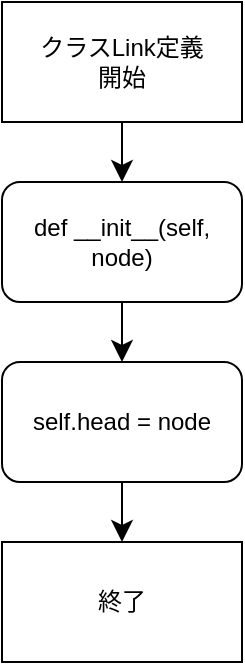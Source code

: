 <mxfile version="24.6.4" type="onedrive">
  <diagram name="ページ1" id="Scy-gzJ7K-Zfmkn6SKLa">
    <mxGraphModel grid="1" page="0" gridSize="10" guides="1" tooltips="1" connect="1" arrows="1" fold="1" pageScale="1" pageWidth="827" pageHeight="1169" math="0" shadow="0">
      <root>
        <mxCell id="0" />
        <mxCell id="1" parent="0" />
        <mxCell id="HDAkrpDpmaC3TToD9LZm-6" style="edgeStyle=none;curved=1;rounded=0;orthogonalLoop=1;jettySize=auto;html=1;exitX=0.5;exitY=1;exitDx=0;exitDy=0;entryX=0.5;entryY=0;entryDx=0;entryDy=0;fontSize=12;startSize=8;endSize=8;" edge="1" parent="1" source="HDAkrpDpmaC3TToD9LZm-2" target="HDAkrpDpmaC3TToD9LZm-4">
          <mxGeometry relative="1" as="geometry" />
        </mxCell>
        <mxCell id="HDAkrpDpmaC3TToD9LZm-2" value="クラスLink定義&lt;div&gt;開始&lt;/div&gt;" style="rounded=0;whiteSpace=wrap;html=1;" vertex="1" parent="1">
          <mxGeometry x="80" y="-520" width="120" height="60" as="geometry" />
        </mxCell>
        <mxCell id="HDAkrpDpmaC3TToD9LZm-8" style="edgeStyle=none;curved=1;rounded=0;orthogonalLoop=1;jettySize=auto;html=1;exitX=0.5;exitY=1;exitDx=0;exitDy=0;entryX=0.5;entryY=0;entryDx=0;entryDy=0;fontSize=12;startSize=8;endSize=8;" edge="1" parent="1" source="HDAkrpDpmaC3TToD9LZm-3" target="HDAkrpDpmaC3TToD9LZm-5">
          <mxGeometry relative="1" as="geometry" />
        </mxCell>
        <mxCell id="HDAkrpDpmaC3TToD9LZm-3" value="self.head = node" style="rounded=1;whiteSpace=wrap;html=1;" vertex="1" parent="1">
          <mxGeometry x="80" y="-340" width="120" height="60" as="geometry" />
        </mxCell>
        <mxCell id="HDAkrpDpmaC3TToD9LZm-7" style="edgeStyle=none;curved=1;rounded=0;orthogonalLoop=1;jettySize=auto;html=1;exitX=0.5;exitY=1;exitDx=0;exitDy=0;fontSize=12;startSize=8;endSize=8;" edge="1" parent="1" source="HDAkrpDpmaC3TToD9LZm-4" target="HDAkrpDpmaC3TToD9LZm-3">
          <mxGeometry relative="1" as="geometry" />
        </mxCell>
        <mxCell id="HDAkrpDpmaC3TToD9LZm-4" value="def __init__(self, node)" style="rounded=1;whiteSpace=wrap;html=1;" vertex="1" parent="1">
          <mxGeometry x="80" y="-430" width="120" height="60" as="geometry" />
        </mxCell>
        <mxCell id="HDAkrpDpmaC3TToD9LZm-5" value="終了" style="rounded=0;whiteSpace=wrap;html=1;" vertex="1" parent="1">
          <mxGeometry x="80" y="-250" width="120" height="60" as="geometry" />
        </mxCell>
      </root>
    </mxGraphModel>
  </diagram>
</mxfile>
